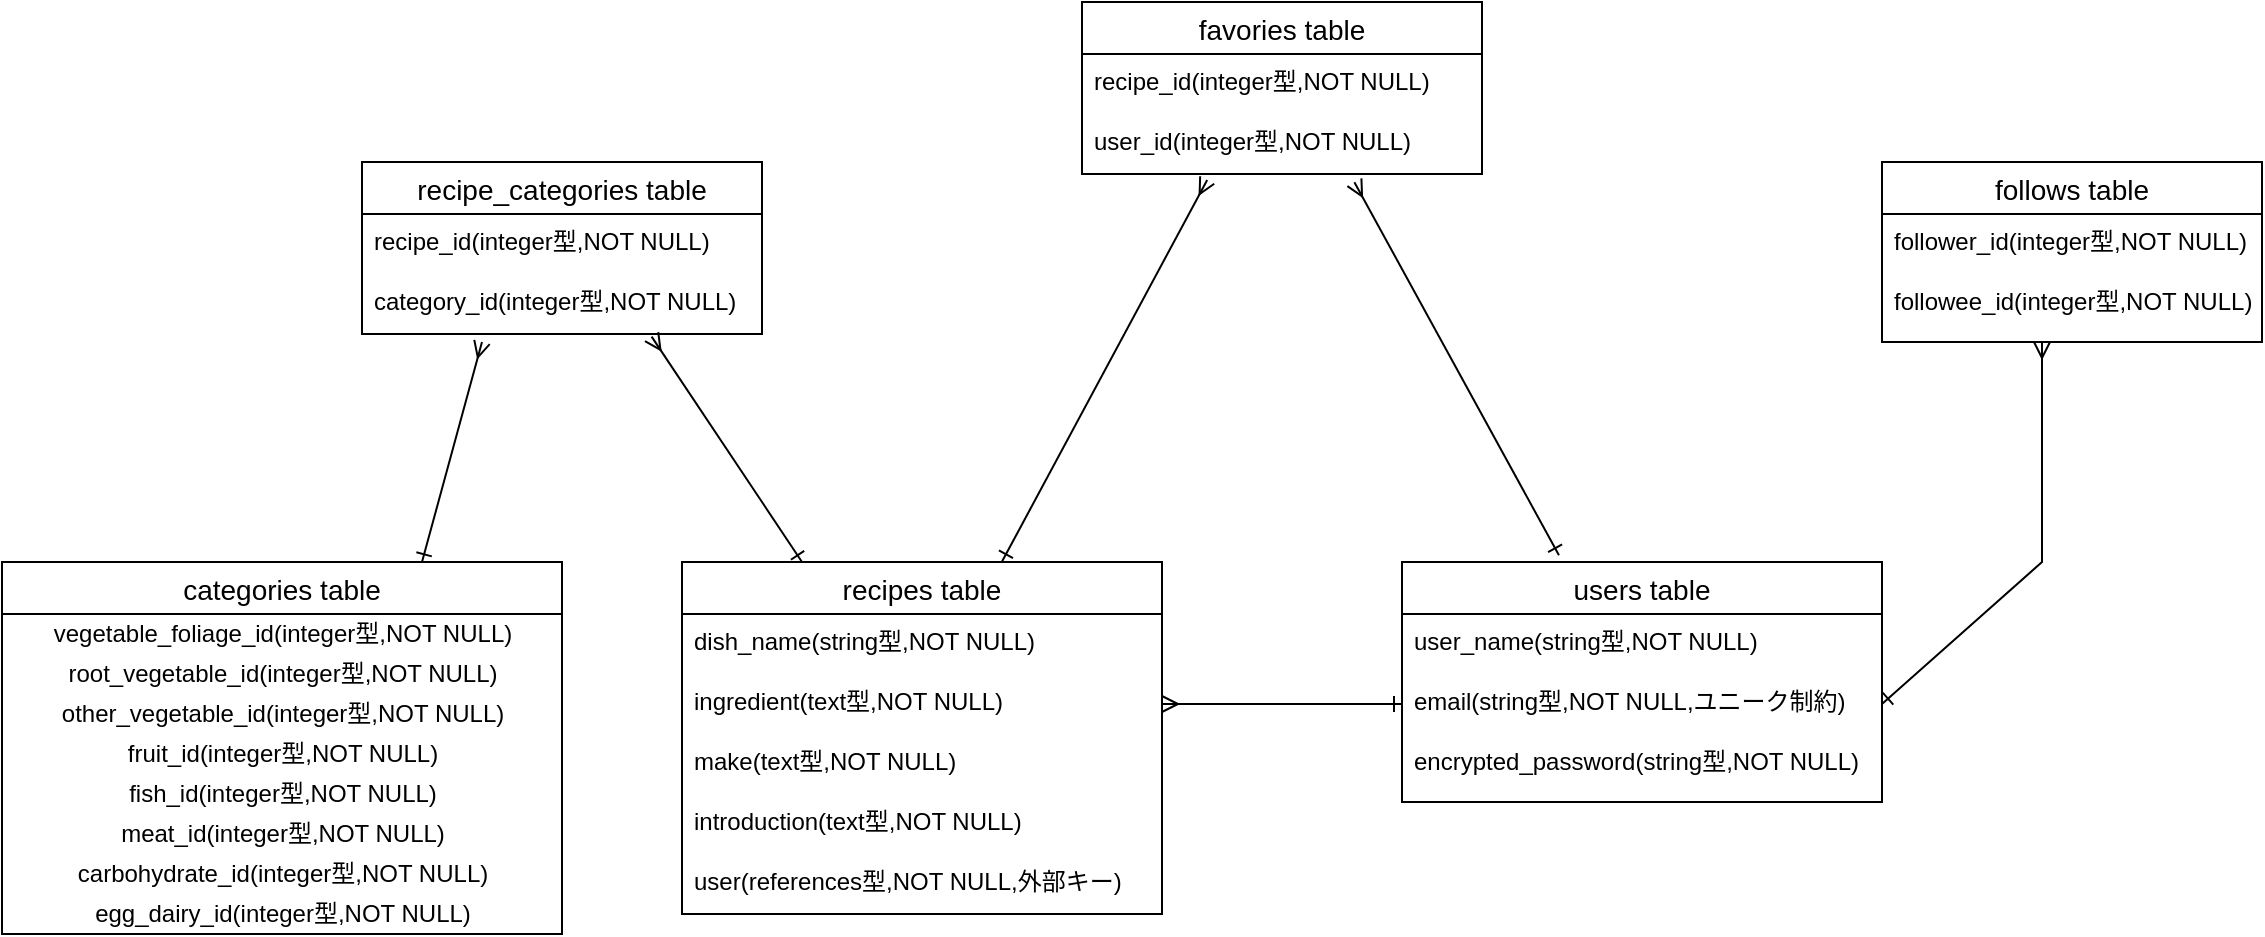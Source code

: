 <mxfile>
    <diagram id="91tGmLh_4JO06Icw1Hji" name="ページ1">
        <mxGraphModel dx="809" dy="501" grid="1" gridSize="10" guides="1" tooltips="1" connect="1" arrows="1" fold="1" page="1" pageScale="1" pageWidth="1169" pageHeight="827" math="0" shadow="0">
            <root>
                <mxCell id="0"/>
                <mxCell id="1" parent="0"/>
                <mxCell id="15" value="follows table" style="swimlane;fontStyle=0;childLayout=stackLayout;horizontal=1;startSize=26;horizontalStack=0;resizeParent=1;resizeParentMax=0;resizeLast=0;collapsible=1;marginBottom=0;align=center;fontSize=14;" vertex="1" parent="1">
                    <mxGeometry x="960" y="240" width="190" height="90" as="geometry"/>
                </mxCell>
                <mxCell id="16" value="follower_id(integer型,NOT NULL)" style="text;strokeColor=none;fillColor=none;spacingLeft=4;spacingRight=4;overflow=hidden;rotatable=0;points=[[0,0.5],[1,0.5]];portConstraint=eastwest;fontSize=12;" vertex="1" parent="15">
                    <mxGeometry y="26" width="190" height="30" as="geometry"/>
                </mxCell>
                <mxCell id="17" value="followee_id(integer型,NOT NULL)" style="text;strokeColor=none;fillColor=none;spacingLeft=4;spacingRight=4;overflow=hidden;rotatable=0;points=[[0,0.5],[1,0.5]];portConstraint=eastwest;fontSize=12;" vertex="1" parent="15">
                    <mxGeometry y="56" width="190" height="34" as="geometry"/>
                </mxCell>
                <mxCell id="47" style="edgeStyle=none;rounded=0;html=1;exitX=0.327;exitY=-0.028;exitDx=0;exitDy=0;entryX=0.681;entryY=1.137;entryDx=0;entryDy=0;entryPerimeter=0;startArrow=ERone;startFill=0;endArrow=ERmany;endFill=0;exitPerimeter=0;" edge="1" parent="1" source="19" target="29">
                    <mxGeometry relative="1" as="geometry">
                        <Array as="points"/>
                    </mxGeometry>
                </mxCell>
                <mxCell id="19" value="users table" style="swimlane;fontStyle=0;childLayout=stackLayout;horizontal=1;startSize=26;horizontalStack=0;resizeParent=1;resizeParentMax=0;resizeLast=0;collapsible=1;marginBottom=0;align=center;fontSize=14;" vertex="1" parent="1">
                    <mxGeometry x="720" y="440" width="240" height="120" as="geometry"/>
                </mxCell>
                <mxCell id="20" value="user_name(string型,NOT NULL)" style="text;strokeColor=none;fillColor=none;spacingLeft=4;spacingRight=4;overflow=hidden;rotatable=0;points=[[0,0.5],[1,0.5]];portConstraint=eastwest;fontSize=12;" vertex="1" parent="19">
                    <mxGeometry y="26" width="240" height="30" as="geometry"/>
                </mxCell>
                <mxCell id="21" value="email(string型,NOT NULL,ユニーク制約)" style="text;strokeColor=none;fillColor=none;spacingLeft=4;spacingRight=4;overflow=hidden;rotatable=0;points=[[0,0.5],[1,0.5]];portConstraint=eastwest;fontSize=12;" vertex="1" parent="19">
                    <mxGeometry y="56" width="240" height="30" as="geometry"/>
                </mxCell>
                <mxCell id="41" value="encrypted_password(string型,NOT NULL)&#10;" style="text;strokeColor=none;fillColor=none;spacingLeft=4;spacingRight=4;overflow=hidden;rotatable=0;points=[[0,0.5],[1,0.5]];portConstraint=eastwest;fontSize=12;" vertex="1" parent="19">
                    <mxGeometry y="86" width="240" height="34" as="geometry"/>
                </mxCell>
                <mxCell id="23" value="recipe_categories table" style="swimlane;fontStyle=0;childLayout=stackLayout;horizontal=1;startSize=26;horizontalStack=0;resizeParent=1;resizeParentMax=0;resizeLast=0;collapsible=1;marginBottom=0;align=center;fontSize=14;" vertex="1" parent="1">
                    <mxGeometry x="200" y="240" width="200" height="86" as="geometry"/>
                </mxCell>
                <mxCell id="26" value="recipe_id(integer型,NOT NULL)" style="text;strokeColor=none;fillColor=none;spacingLeft=4;spacingRight=4;overflow=hidden;rotatable=0;points=[[0,0.5],[1,0.5]];portConstraint=eastwest;fontSize=12;" vertex="1" parent="23">
                    <mxGeometry y="26" width="200" height="30" as="geometry"/>
                </mxCell>
                <mxCell id="44" value="category_id(integer型,NOT NULL)" style="text;strokeColor=none;fillColor=none;spacingLeft=4;spacingRight=4;overflow=hidden;rotatable=0;points=[[0,0.5],[1,0.5]];portConstraint=eastwest;fontSize=12;" vertex="1" parent="23">
                    <mxGeometry y="56" width="200" height="30" as="geometry"/>
                </mxCell>
                <mxCell id="27" value="favories table" style="swimlane;fontStyle=0;childLayout=stackLayout;horizontal=1;startSize=26;horizontalStack=0;resizeParent=1;resizeParentMax=0;resizeLast=0;collapsible=1;marginBottom=0;align=center;fontSize=14;" vertex="1" parent="1">
                    <mxGeometry x="560" y="160" width="200" height="86" as="geometry"/>
                </mxCell>
                <mxCell id="28" value="recipe_id(integer型,NOT NULL)" style="text;strokeColor=none;fillColor=none;spacingLeft=4;spacingRight=4;overflow=hidden;rotatable=0;points=[[0,0.5],[1,0.5]];portConstraint=eastwest;fontSize=12;" vertex="1" parent="27">
                    <mxGeometry y="26" width="200" height="30" as="geometry"/>
                </mxCell>
                <mxCell id="29" value="user_id(integer型,NOT NULL)" style="text;strokeColor=none;fillColor=none;spacingLeft=4;spacingRight=4;overflow=hidden;rotatable=0;points=[[0,0.5],[1,0.5]];portConstraint=eastwest;fontSize=12;" vertex="1" parent="27">
                    <mxGeometry y="56" width="200" height="30" as="geometry"/>
                </mxCell>
                <mxCell id="45" style="edgeStyle=none;html=1;entryX=0.313;entryY=1.1;entryDx=0;entryDy=0;entryPerimeter=0;endArrow=ERmany;endFill=0;startArrow=ERone;startFill=0;rounded=0;exitX=0.667;exitY=-0.002;exitDx=0;exitDy=0;exitPerimeter=0;" edge="1" parent="1" source="31" target="29">
                    <mxGeometry relative="1" as="geometry">
                        <mxPoint x="480" y="320" as="targetPoint"/>
                        <mxPoint x="520" y="430" as="sourcePoint"/>
                        <Array as="points"/>
                    </mxGeometry>
                </mxCell>
                <mxCell id="48" style="edgeStyle=none;rounded=0;html=1;exitX=0.25;exitY=0;exitDx=0;exitDy=0;startArrow=ERone;startFill=0;endArrow=ERmany;endFill=0;entryX=0.724;entryY=1.044;entryDx=0;entryDy=0;entryPerimeter=0;" edge="1" parent="1" source="31" target="44">
                    <mxGeometry relative="1" as="geometry">
                        <mxPoint x="340" y="320" as="targetPoint"/>
                    </mxGeometry>
                </mxCell>
                <mxCell id="31" value="recipes table" style="swimlane;fontStyle=0;childLayout=stackLayout;horizontal=1;startSize=26;horizontalStack=0;resizeParent=1;resizeParentMax=0;resizeLast=0;collapsible=1;marginBottom=0;align=center;fontSize=14;" vertex="1" parent="1">
                    <mxGeometry x="360" y="440" width="240" height="176" as="geometry"/>
                </mxCell>
                <mxCell id="32" value="dish_name(string型,NOT NULL)" style="text;strokeColor=none;fillColor=none;spacingLeft=4;spacingRight=4;overflow=hidden;rotatable=0;points=[[0,0.5],[1,0.5]];portConstraint=eastwest;fontSize=12;" vertex="1" parent="31">
                    <mxGeometry y="26" width="240" height="30" as="geometry"/>
                </mxCell>
                <mxCell id="33" value="ingredient(text型,NOT NULL)" style="text;strokeColor=none;fillColor=none;spacingLeft=4;spacingRight=4;overflow=hidden;rotatable=0;points=[[0,0.5],[1,0.5]];portConstraint=eastwest;fontSize=12;" vertex="1" parent="31">
                    <mxGeometry y="56" width="240" height="30" as="geometry"/>
                </mxCell>
                <mxCell id="34" value="make(text型,NOT NULL)" style="text;strokeColor=none;fillColor=none;spacingLeft=4;spacingRight=4;overflow=hidden;rotatable=0;points=[[0,0.5],[1,0.5]];portConstraint=eastwest;fontSize=12;" vertex="1" parent="31">
                    <mxGeometry y="86" width="240" height="30" as="geometry"/>
                </mxCell>
                <mxCell id="42" value="introduction(text型,NOT NULL)" style="text;strokeColor=none;fillColor=none;spacingLeft=4;spacingRight=4;overflow=hidden;rotatable=0;points=[[0,0.5],[1,0.5]];portConstraint=eastwest;fontSize=12;" vertex="1" parent="31">
                    <mxGeometry y="116" width="240" height="30" as="geometry"/>
                </mxCell>
                <mxCell id="43" value="user(references型,NOT NULL,外部キー)" style="text;strokeColor=none;fillColor=none;spacingLeft=4;spacingRight=4;overflow=hidden;rotatable=0;points=[[0,0.5],[1,0.5]];portConstraint=eastwest;fontSize=12;" vertex="1" parent="31">
                    <mxGeometry y="146" width="240" height="30" as="geometry"/>
                </mxCell>
                <mxCell id="49" style="edgeStyle=none;rounded=0;html=1;exitX=0.75;exitY=0;exitDx=0;exitDy=0;startArrow=ERone;startFill=0;endArrow=ERmany;endFill=0;" edge="1" parent="1" source="35">
                    <mxGeometry relative="1" as="geometry">
                        <mxPoint x="260" y="330" as="targetPoint"/>
                    </mxGeometry>
                </mxCell>
                <mxCell id="35" value="categories table" style="swimlane;fontStyle=0;childLayout=stackLayout;horizontal=1;startSize=26;horizontalStack=0;resizeParent=1;resizeParentMax=0;resizeLast=0;collapsible=1;marginBottom=0;align=center;fontSize=14;" vertex="1" parent="1">
                    <mxGeometry x="20" y="440" width="280" height="186" as="geometry"/>
                </mxCell>
                <mxCell id="51" value="vegetable_foliage_id(integer型,NOT NULL)" style="text;html=1;align=center;verticalAlign=middle;resizable=0;points=[];autosize=1;strokeColor=none;fillColor=none;" vertex="1" parent="35">
                    <mxGeometry y="26" width="280" height="20" as="geometry"/>
                </mxCell>
                <mxCell id="52" value="root_vegetable_id(integer型,NOT NULL)" style="text;html=1;align=center;verticalAlign=middle;resizable=0;points=[];autosize=1;strokeColor=none;fillColor=none;" vertex="1" parent="35">
                    <mxGeometry y="46" width="280" height="20" as="geometry"/>
                </mxCell>
                <mxCell id="53" value="other_vegetable_id(integer型,NOT NULL)" style="text;html=1;align=center;verticalAlign=middle;resizable=0;points=[];autosize=1;strokeColor=none;fillColor=none;" vertex="1" parent="35">
                    <mxGeometry y="66" width="280" height="20" as="geometry"/>
                </mxCell>
                <mxCell id="54" value="fruit_id(integer型,NOT NULL)" style="text;html=1;align=center;verticalAlign=middle;resizable=0;points=[];autosize=1;strokeColor=none;fillColor=none;" vertex="1" parent="35">
                    <mxGeometry y="86" width="280" height="20" as="geometry"/>
                </mxCell>
                <mxCell id="55" value="fish_id(integer型,NOT NULL)" style="text;html=1;align=center;verticalAlign=middle;resizable=0;points=[];autosize=1;strokeColor=none;fillColor=none;" vertex="1" parent="35">
                    <mxGeometry y="106" width="280" height="20" as="geometry"/>
                </mxCell>
                <mxCell id="56" value="meat_id(integer型,NOT NULL)" style="text;html=1;align=center;verticalAlign=middle;resizable=0;points=[];autosize=1;strokeColor=none;fillColor=none;" vertex="1" parent="35">
                    <mxGeometry y="126" width="280" height="20" as="geometry"/>
                </mxCell>
                <mxCell id="57" value="carbohydrate_id(integer型,NOT NULL)" style="text;html=1;align=center;verticalAlign=middle;resizable=0;points=[];autosize=1;strokeColor=none;fillColor=none;" vertex="1" parent="35">
                    <mxGeometry y="146" width="280" height="20" as="geometry"/>
                </mxCell>
                <mxCell id="58" value="egg_dairy_id(integer型,NOT NULL)" style="text;html=1;align=center;verticalAlign=middle;resizable=0;points=[];autosize=1;strokeColor=none;fillColor=none;" vertex="1" parent="35">
                    <mxGeometry y="166" width="280" height="20" as="geometry"/>
                </mxCell>
                <mxCell id="46" style="edgeStyle=none;rounded=0;html=1;exitX=0;exitY=0.5;exitDx=0;exitDy=0;entryX=1;entryY=0.5;entryDx=0;entryDy=0;startArrow=ERone;startFill=0;endArrow=ERmany;endFill=0;" edge="1" parent="1" source="21" target="33">
                    <mxGeometry relative="1" as="geometry"/>
                </mxCell>
                <mxCell id="50" style="edgeStyle=none;rounded=0;html=1;exitX=1;exitY=0.5;exitDx=0;exitDy=0;startArrow=ERone;startFill=0;endArrow=ERmany;endFill=0;" edge="1" parent="1" source="21">
                    <mxGeometry relative="1" as="geometry">
                        <mxPoint x="1040" y="330" as="targetPoint"/>
                        <Array as="points">
                            <mxPoint x="1040" y="440"/>
                        </Array>
                    </mxGeometry>
                </mxCell>
            </root>
        </mxGraphModel>
    </diagram>
</mxfile>